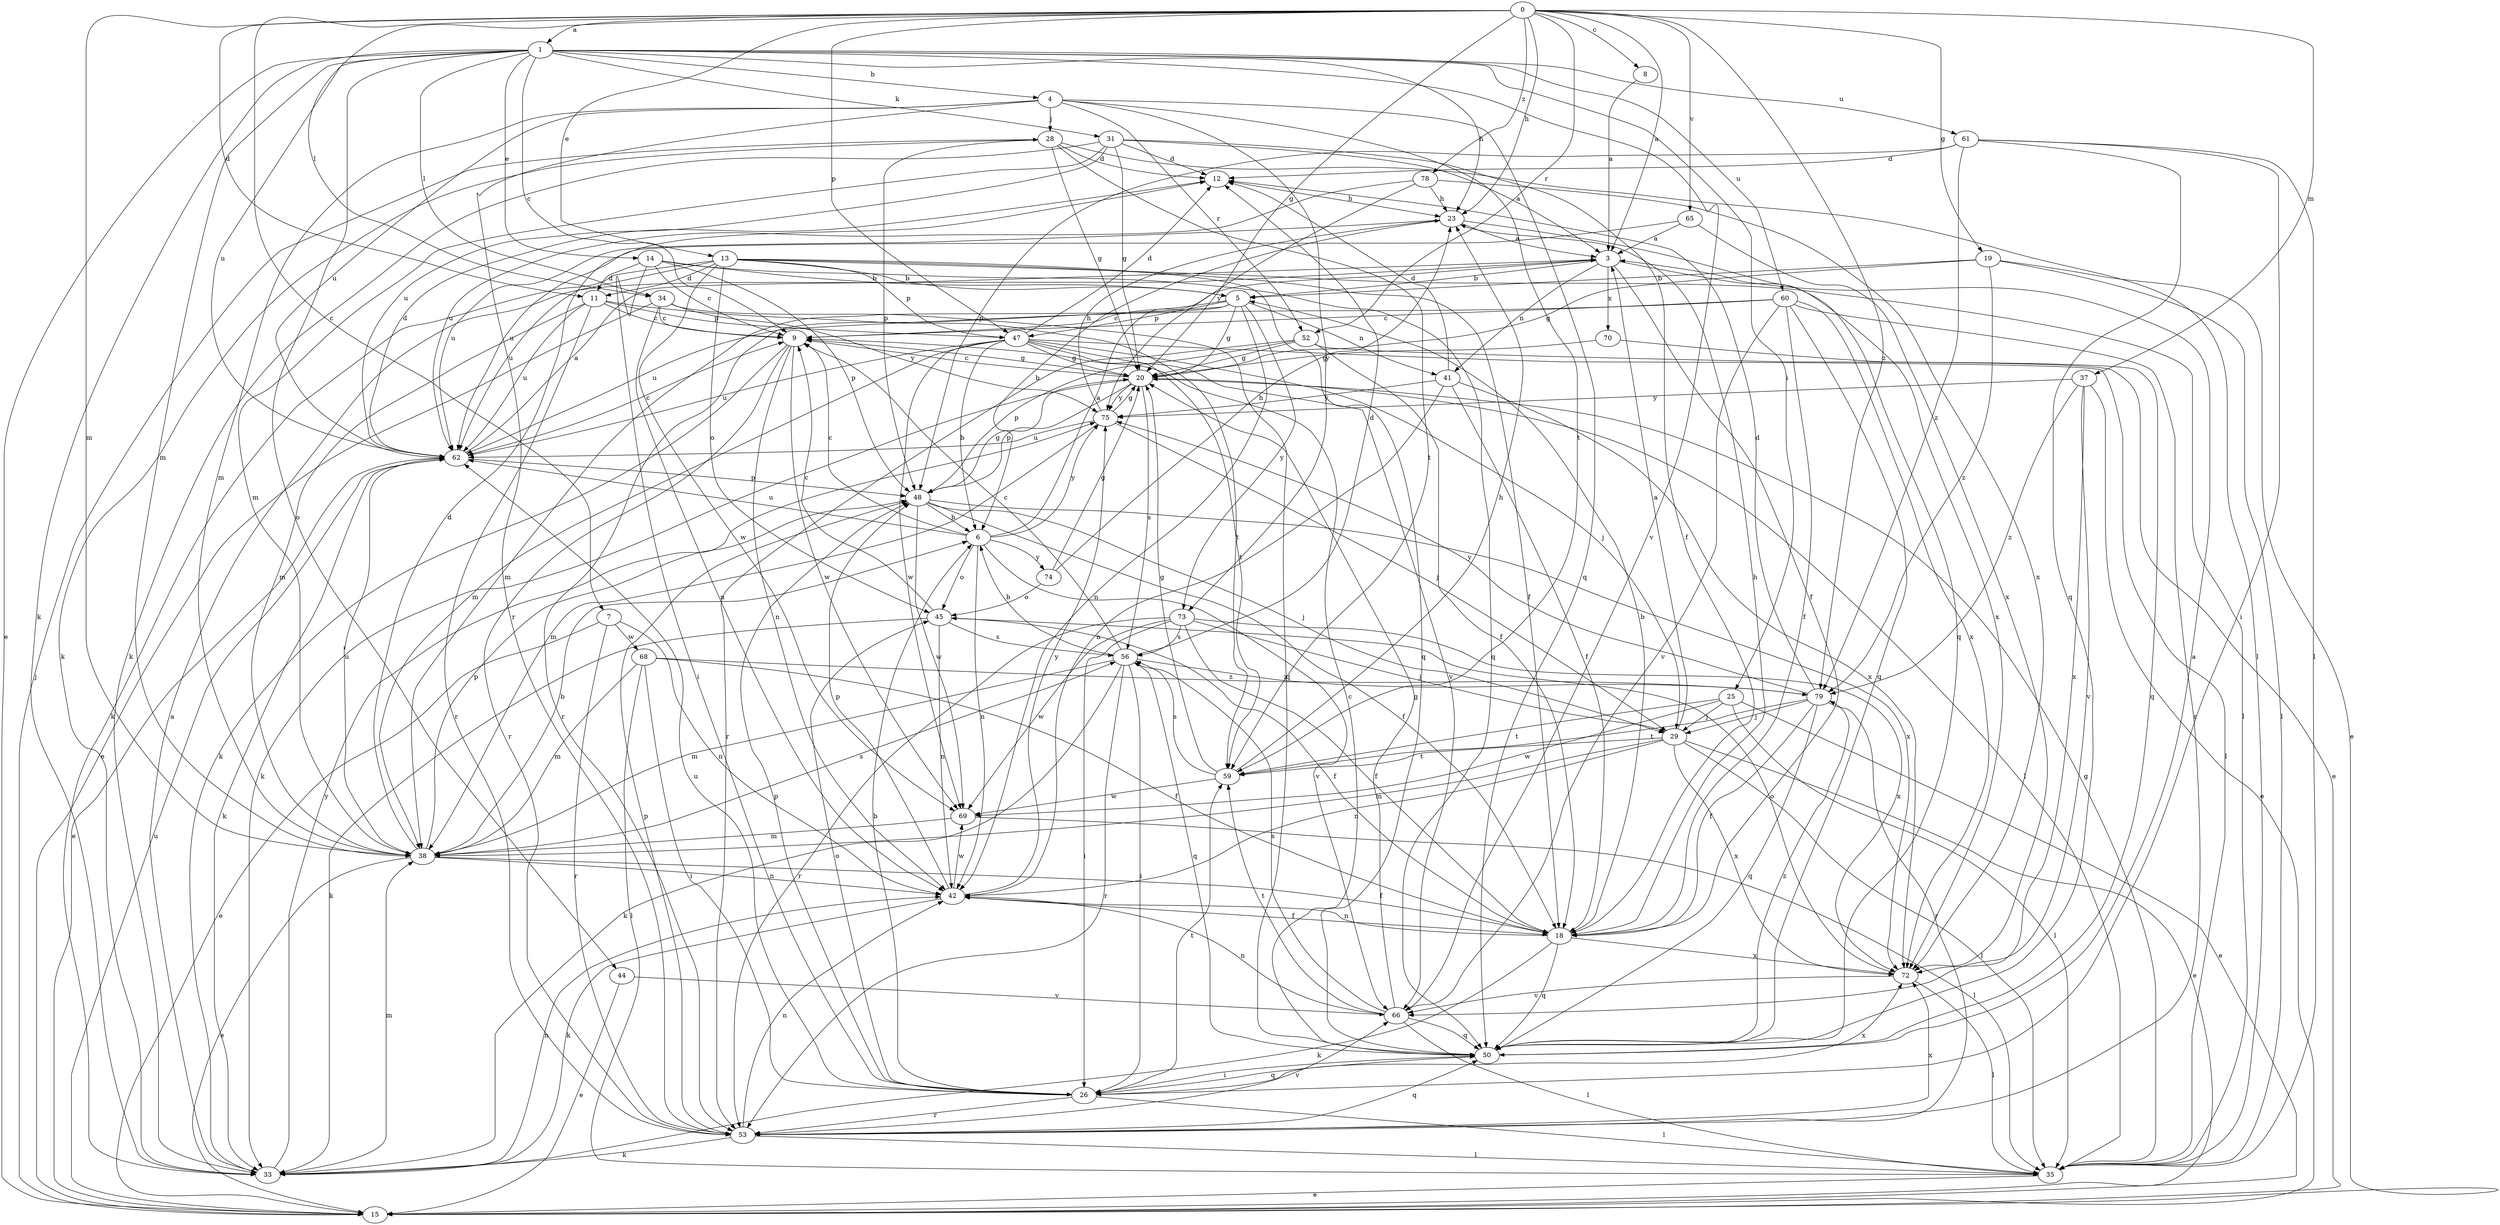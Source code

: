 strict digraph  {
0;
1;
3;
4;
5;
6;
7;
8;
9;
11;
12;
13;
14;
15;
18;
19;
20;
23;
25;
26;
28;
29;
31;
33;
34;
35;
37;
38;
41;
42;
44;
45;
47;
48;
50;
52;
53;
56;
59;
60;
61;
62;
65;
66;
68;
69;
70;
72;
73;
74;
75;
78;
79;
0 -> 1  [label=a];
0 -> 3  [label=a];
0 -> 7  [label=c];
0 -> 8  [label=c];
0 -> 11  [label=d];
0 -> 13  [label=e];
0 -> 19  [label=g];
0 -> 20  [label=g];
0 -> 23  [label=h];
0 -> 34  [label=l];
0 -> 37  [label=m];
0 -> 38  [label=m];
0 -> 47  [label=p];
0 -> 52  [label=r];
0 -> 65  [label=v];
0 -> 78  [label=z];
0 -> 79  [label=z];
1 -> 4  [label=b];
1 -> 9  [label=c];
1 -> 14  [label=e];
1 -> 15  [label=e];
1 -> 23  [label=h];
1 -> 25  [label=i];
1 -> 31  [label=k];
1 -> 33  [label=k];
1 -> 34  [label=l];
1 -> 38  [label=m];
1 -> 44  [label=o];
1 -> 60  [label=u];
1 -> 61  [label=u];
1 -> 62  [label=u];
1 -> 66  [label=v];
3 -> 5  [label=b];
3 -> 18  [label=f];
3 -> 41  [label=n];
3 -> 70  [label=x];
3 -> 72  [label=x];
4 -> 28  [label=j];
4 -> 38  [label=m];
4 -> 50  [label=q];
4 -> 52  [label=r];
4 -> 53  [label=r];
4 -> 59  [label=t];
4 -> 62  [label=u];
4 -> 73  [label=y];
5 -> 9  [label=c];
5 -> 20  [label=g];
5 -> 38  [label=m];
5 -> 41  [label=n];
5 -> 42  [label=n];
5 -> 47  [label=p];
5 -> 53  [label=r];
5 -> 73  [label=y];
6 -> 3  [label=a];
6 -> 9  [label=c];
6 -> 42  [label=n];
6 -> 45  [label=o];
6 -> 62  [label=u];
6 -> 66  [label=v];
6 -> 74  [label=y];
6 -> 75  [label=y];
7 -> 15  [label=e];
7 -> 42  [label=n];
7 -> 53  [label=r];
7 -> 68  [label=w];
8 -> 3  [label=a];
9 -> 20  [label=g];
9 -> 33  [label=k];
9 -> 42  [label=n];
9 -> 53  [label=r];
9 -> 69  [label=w];
11 -> 9  [label=c];
11 -> 38  [label=m];
11 -> 47  [label=p];
11 -> 53  [label=r];
11 -> 59  [label=t];
11 -> 62  [label=u];
12 -> 23  [label=h];
13 -> 5  [label=b];
13 -> 11  [label=d];
13 -> 18  [label=f];
13 -> 33  [label=k];
13 -> 35  [label=l];
13 -> 45  [label=o];
13 -> 47  [label=p];
13 -> 50  [label=q];
13 -> 62  [label=u];
13 -> 69  [label=w];
14 -> 5  [label=b];
14 -> 9  [label=c];
14 -> 11  [label=d];
14 -> 26  [label=i];
14 -> 48  [label=p];
14 -> 50  [label=q];
15 -> 28  [label=j];
15 -> 62  [label=u];
18 -> 5  [label=b];
18 -> 23  [label=h];
18 -> 33  [label=k];
18 -> 42  [label=n];
18 -> 50  [label=q];
18 -> 72  [label=x];
19 -> 5  [label=b];
19 -> 15  [label=e];
19 -> 20  [label=g];
19 -> 35  [label=l];
19 -> 79  [label=z];
20 -> 9  [label=c];
20 -> 33  [label=k];
20 -> 35  [label=l];
20 -> 48  [label=p];
20 -> 56  [label=s];
20 -> 75  [label=y];
23 -> 3  [label=a];
23 -> 6  [label=b];
23 -> 50  [label=q];
23 -> 62  [label=u];
25 -> 15  [label=e];
25 -> 29  [label=j];
25 -> 35  [label=l];
25 -> 59  [label=t];
25 -> 69  [label=w];
26 -> 6  [label=b];
26 -> 35  [label=l];
26 -> 45  [label=o];
26 -> 48  [label=p];
26 -> 50  [label=q];
26 -> 53  [label=r];
26 -> 59  [label=t];
26 -> 62  [label=u];
26 -> 72  [label=x];
28 -> 12  [label=d];
28 -> 20  [label=g];
28 -> 33  [label=k];
28 -> 35  [label=l];
28 -> 48  [label=p];
28 -> 59  [label=t];
29 -> 3  [label=a];
29 -> 15  [label=e];
29 -> 35  [label=l];
29 -> 38  [label=m];
29 -> 42  [label=n];
29 -> 59  [label=t];
29 -> 72  [label=x];
31 -> 3  [label=a];
31 -> 12  [label=d];
31 -> 18  [label=f];
31 -> 20  [label=g];
31 -> 33  [label=k];
31 -> 38  [label=m];
31 -> 62  [label=u];
33 -> 3  [label=a];
33 -> 38  [label=m];
33 -> 42  [label=n];
33 -> 75  [label=y];
34 -> 9  [label=c];
34 -> 15  [label=e];
34 -> 42  [label=n];
34 -> 50  [label=q];
34 -> 75  [label=y];
35 -> 15  [label=e];
35 -> 20  [label=g];
37 -> 15  [label=e];
37 -> 66  [label=v];
37 -> 72  [label=x];
37 -> 75  [label=y];
37 -> 79  [label=z];
38 -> 6  [label=b];
38 -> 12  [label=d];
38 -> 15  [label=e];
38 -> 18  [label=f];
38 -> 42  [label=n];
38 -> 48  [label=p];
38 -> 56  [label=s];
38 -> 62  [label=u];
41 -> 12  [label=d];
41 -> 18  [label=f];
41 -> 42  [label=n];
41 -> 72  [label=x];
41 -> 75  [label=y];
42 -> 18  [label=f];
42 -> 33  [label=k];
42 -> 48  [label=p];
42 -> 69  [label=w];
42 -> 75  [label=y];
44 -> 15  [label=e];
44 -> 66  [label=v];
45 -> 9  [label=c];
45 -> 18  [label=f];
45 -> 33  [label=k];
45 -> 42  [label=n];
45 -> 56  [label=s];
47 -> 6  [label=b];
47 -> 12  [label=d];
47 -> 20  [label=g];
47 -> 29  [label=j];
47 -> 35  [label=l];
47 -> 38  [label=m];
47 -> 59  [label=t];
47 -> 62  [label=u];
47 -> 66  [label=v];
47 -> 69  [label=w];
48 -> 6  [label=b];
48 -> 18  [label=f];
48 -> 20  [label=g];
48 -> 29  [label=j];
48 -> 69  [label=w];
48 -> 72  [label=x];
50 -> 3  [label=a];
50 -> 9  [label=c];
50 -> 26  [label=i];
50 -> 79  [label=z];
52 -> 15  [label=e];
52 -> 18  [label=f];
52 -> 20  [label=g];
52 -> 48  [label=p];
52 -> 53  [label=r];
53 -> 33  [label=k];
53 -> 35  [label=l];
53 -> 42  [label=n];
53 -> 48  [label=p];
53 -> 50  [label=q];
53 -> 66  [label=v];
53 -> 72  [label=x];
56 -> 6  [label=b];
56 -> 9  [label=c];
56 -> 12  [label=d];
56 -> 26  [label=i];
56 -> 33  [label=k];
56 -> 38  [label=m];
56 -> 50  [label=q];
56 -> 53  [label=r];
56 -> 79  [label=z];
59 -> 20  [label=g];
59 -> 23  [label=h];
59 -> 56  [label=s];
59 -> 69  [label=w];
60 -> 9  [label=c];
60 -> 18  [label=f];
60 -> 50  [label=q];
60 -> 53  [label=r];
60 -> 62  [label=u];
60 -> 66  [label=v];
60 -> 72  [label=x];
61 -> 12  [label=d];
61 -> 26  [label=i];
61 -> 35  [label=l];
61 -> 48  [label=p];
61 -> 50  [label=q];
61 -> 79  [label=z];
62 -> 3  [label=a];
62 -> 9  [label=c];
62 -> 12  [label=d];
62 -> 15  [label=e];
62 -> 33  [label=k];
62 -> 48  [label=p];
65 -> 3  [label=a];
65 -> 62  [label=u];
65 -> 72  [label=x];
66 -> 20  [label=g];
66 -> 35  [label=l];
66 -> 42  [label=n];
66 -> 50  [label=q];
66 -> 56  [label=s];
66 -> 59  [label=t];
68 -> 18  [label=f];
68 -> 26  [label=i];
68 -> 35  [label=l];
68 -> 38  [label=m];
68 -> 79  [label=z];
69 -> 35  [label=l];
69 -> 38  [label=m];
70 -> 20  [label=g];
70 -> 50  [label=q];
72 -> 35  [label=l];
72 -> 45  [label=o];
72 -> 66  [label=v];
73 -> 18  [label=f];
73 -> 26  [label=i];
73 -> 29  [label=j];
73 -> 53  [label=r];
73 -> 56  [label=s];
73 -> 69  [label=w];
73 -> 72  [label=x];
74 -> 20  [label=g];
74 -> 23  [label=h];
74 -> 45  [label=o];
75 -> 20  [label=g];
75 -> 23  [label=h];
75 -> 29  [label=j];
75 -> 38  [label=m];
75 -> 62  [label=u];
78 -> 23  [label=h];
78 -> 62  [label=u];
78 -> 72  [label=x];
78 -> 75  [label=y];
79 -> 12  [label=d];
79 -> 18  [label=f];
79 -> 29  [label=j];
79 -> 50  [label=q];
79 -> 53  [label=r];
79 -> 59  [label=t];
79 -> 75  [label=y];
}
